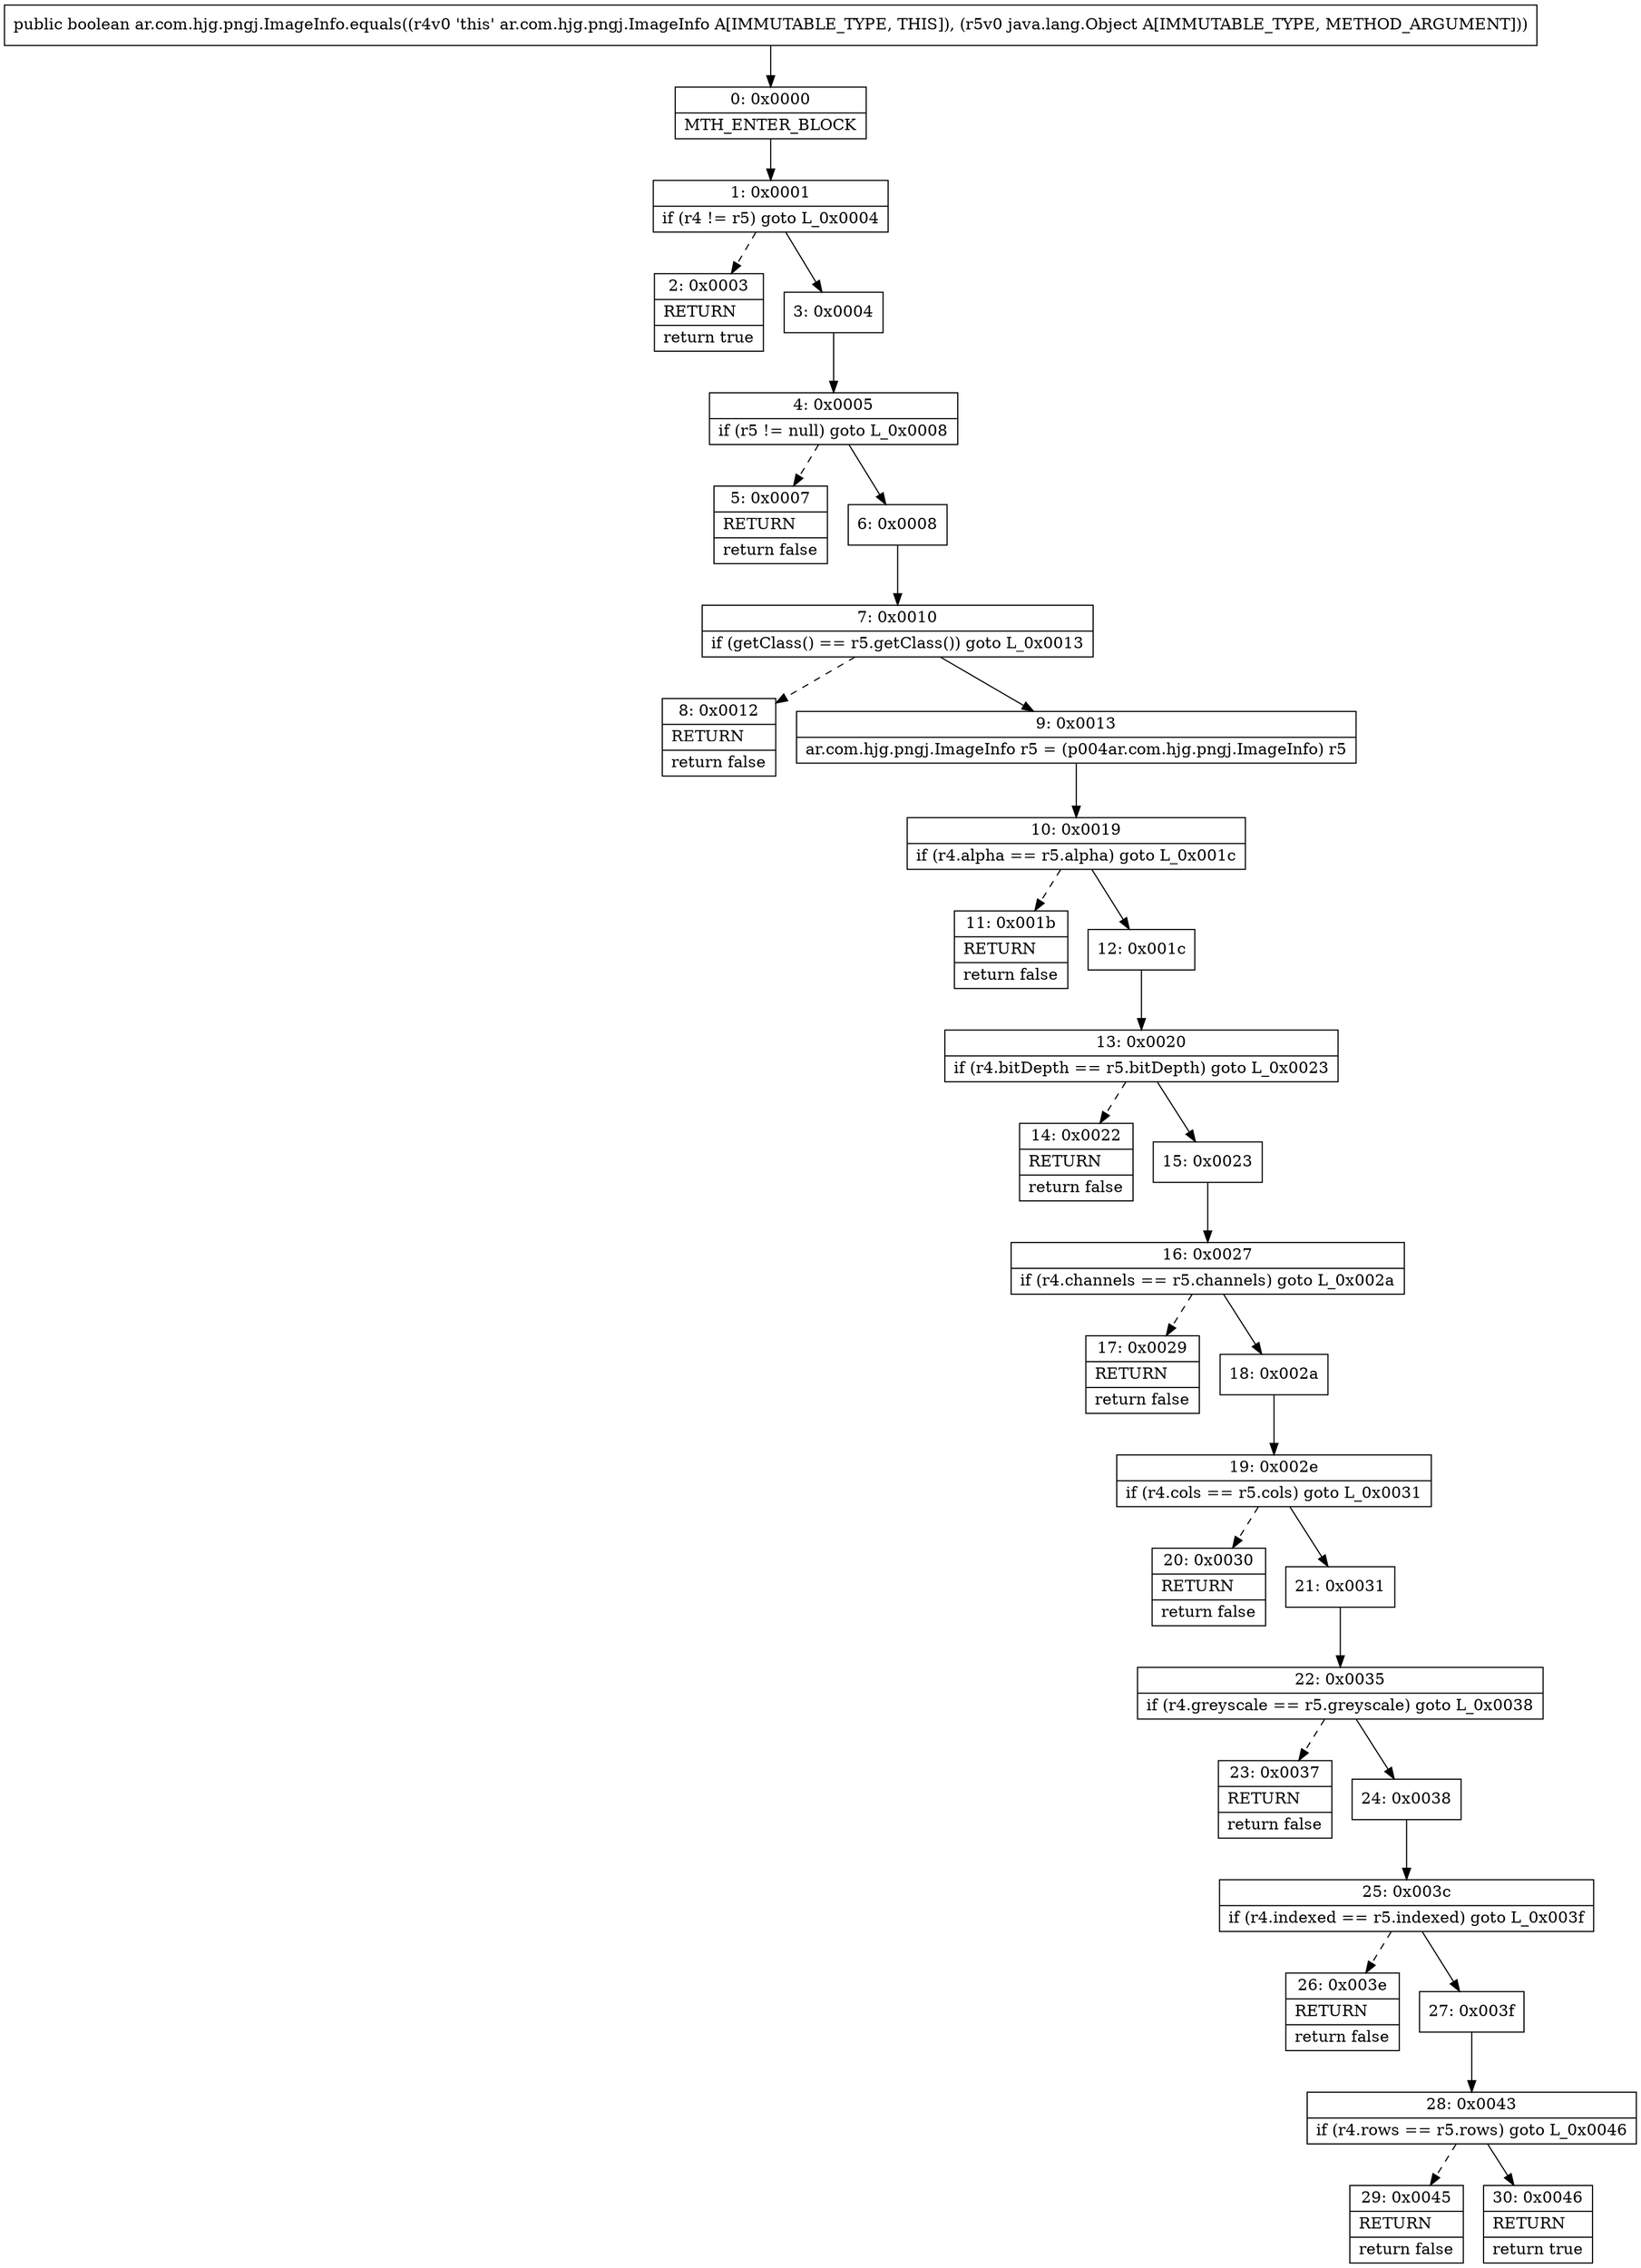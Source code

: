 digraph "CFG forar.com.hjg.pngj.ImageInfo.equals(Ljava\/lang\/Object;)Z" {
Node_0 [shape=record,label="{0\:\ 0x0000|MTH_ENTER_BLOCK\l}"];
Node_1 [shape=record,label="{1\:\ 0x0001|if (r4 != r5) goto L_0x0004\l}"];
Node_2 [shape=record,label="{2\:\ 0x0003|RETURN\l|return true\l}"];
Node_3 [shape=record,label="{3\:\ 0x0004}"];
Node_4 [shape=record,label="{4\:\ 0x0005|if (r5 != null) goto L_0x0008\l}"];
Node_5 [shape=record,label="{5\:\ 0x0007|RETURN\l|return false\l}"];
Node_6 [shape=record,label="{6\:\ 0x0008}"];
Node_7 [shape=record,label="{7\:\ 0x0010|if (getClass() == r5.getClass()) goto L_0x0013\l}"];
Node_8 [shape=record,label="{8\:\ 0x0012|RETURN\l|return false\l}"];
Node_9 [shape=record,label="{9\:\ 0x0013|ar.com.hjg.pngj.ImageInfo r5 = (p004ar.com.hjg.pngj.ImageInfo) r5\l}"];
Node_10 [shape=record,label="{10\:\ 0x0019|if (r4.alpha == r5.alpha) goto L_0x001c\l}"];
Node_11 [shape=record,label="{11\:\ 0x001b|RETURN\l|return false\l}"];
Node_12 [shape=record,label="{12\:\ 0x001c}"];
Node_13 [shape=record,label="{13\:\ 0x0020|if (r4.bitDepth == r5.bitDepth) goto L_0x0023\l}"];
Node_14 [shape=record,label="{14\:\ 0x0022|RETURN\l|return false\l}"];
Node_15 [shape=record,label="{15\:\ 0x0023}"];
Node_16 [shape=record,label="{16\:\ 0x0027|if (r4.channels == r5.channels) goto L_0x002a\l}"];
Node_17 [shape=record,label="{17\:\ 0x0029|RETURN\l|return false\l}"];
Node_18 [shape=record,label="{18\:\ 0x002a}"];
Node_19 [shape=record,label="{19\:\ 0x002e|if (r4.cols == r5.cols) goto L_0x0031\l}"];
Node_20 [shape=record,label="{20\:\ 0x0030|RETURN\l|return false\l}"];
Node_21 [shape=record,label="{21\:\ 0x0031}"];
Node_22 [shape=record,label="{22\:\ 0x0035|if (r4.greyscale == r5.greyscale) goto L_0x0038\l}"];
Node_23 [shape=record,label="{23\:\ 0x0037|RETURN\l|return false\l}"];
Node_24 [shape=record,label="{24\:\ 0x0038}"];
Node_25 [shape=record,label="{25\:\ 0x003c|if (r4.indexed == r5.indexed) goto L_0x003f\l}"];
Node_26 [shape=record,label="{26\:\ 0x003e|RETURN\l|return false\l}"];
Node_27 [shape=record,label="{27\:\ 0x003f}"];
Node_28 [shape=record,label="{28\:\ 0x0043|if (r4.rows == r5.rows) goto L_0x0046\l}"];
Node_29 [shape=record,label="{29\:\ 0x0045|RETURN\l|return false\l}"];
Node_30 [shape=record,label="{30\:\ 0x0046|RETURN\l|return true\l}"];
MethodNode[shape=record,label="{public boolean ar.com.hjg.pngj.ImageInfo.equals((r4v0 'this' ar.com.hjg.pngj.ImageInfo A[IMMUTABLE_TYPE, THIS]), (r5v0 java.lang.Object A[IMMUTABLE_TYPE, METHOD_ARGUMENT])) }"];
MethodNode -> Node_0;
Node_0 -> Node_1;
Node_1 -> Node_2[style=dashed];
Node_1 -> Node_3;
Node_3 -> Node_4;
Node_4 -> Node_5[style=dashed];
Node_4 -> Node_6;
Node_6 -> Node_7;
Node_7 -> Node_8[style=dashed];
Node_7 -> Node_9;
Node_9 -> Node_10;
Node_10 -> Node_11[style=dashed];
Node_10 -> Node_12;
Node_12 -> Node_13;
Node_13 -> Node_14[style=dashed];
Node_13 -> Node_15;
Node_15 -> Node_16;
Node_16 -> Node_17[style=dashed];
Node_16 -> Node_18;
Node_18 -> Node_19;
Node_19 -> Node_20[style=dashed];
Node_19 -> Node_21;
Node_21 -> Node_22;
Node_22 -> Node_23[style=dashed];
Node_22 -> Node_24;
Node_24 -> Node_25;
Node_25 -> Node_26[style=dashed];
Node_25 -> Node_27;
Node_27 -> Node_28;
Node_28 -> Node_29[style=dashed];
Node_28 -> Node_30;
}

